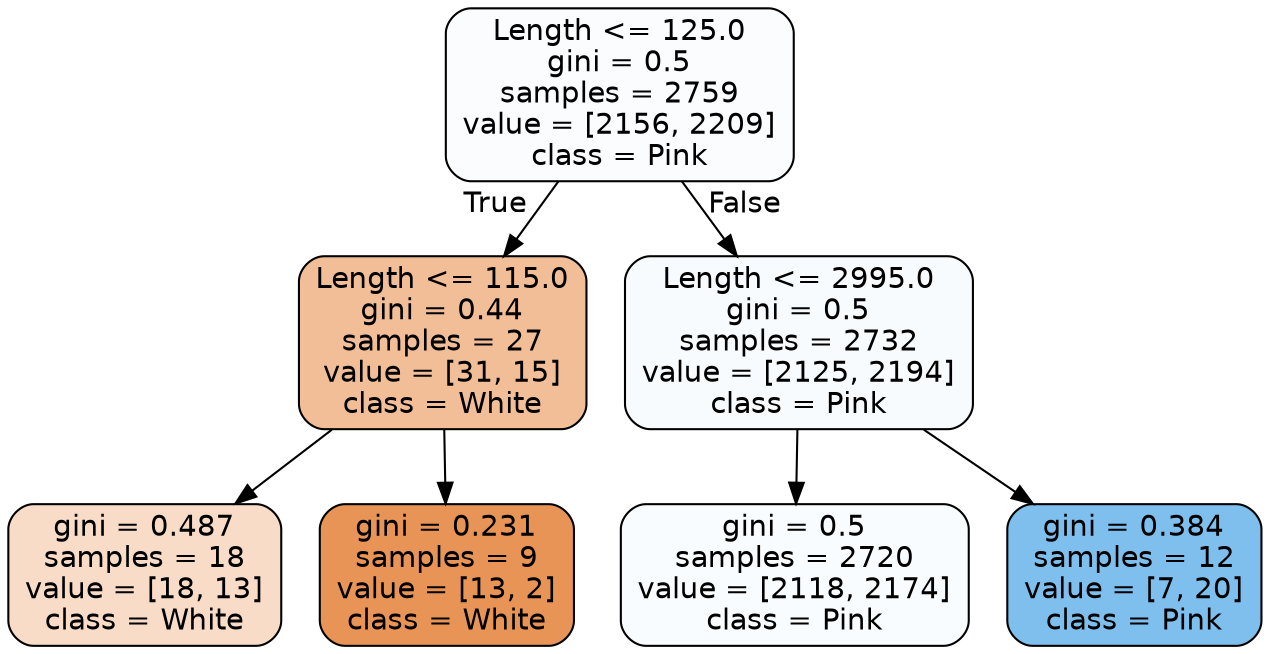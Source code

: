 digraph Tree {
node [shape=box, style="filled, rounded", color="black", fontname=helvetica] ;
edge [fontname=helvetica] ;
0 [label="Length <= 125.0\ngini = 0.5\nsamples = 2759\nvalue = [2156, 2209]\nclass = Pink", fillcolor="#399de506"] ;
1 [label="Length <= 115.0\ngini = 0.44\nsamples = 27\nvalue = [31, 15]\nclass = White", fillcolor="#e5813984"] ;
0 -> 1 [labeldistance=2.5, labelangle=45, headlabel="True"] ;
2 [label="gini = 0.487\nsamples = 18\nvalue = [18, 13]\nclass = White", fillcolor="#e5813947"] ;
1 -> 2 ;
3 [label="gini = 0.231\nsamples = 9\nvalue = [13, 2]\nclass = White", fillcolor="#e58139d8"] ;
1 -> 3 ;
4 [label="Length <= 2995.0\ngini = 0.5\nsamples = 2732\nvalue = [2125, 2194]\nclass = Pink", fillcolor="#399de508"] ;
0 -> 4 [labeldistance=2.5, labelangle=-45, headlabel="False"] ;
5 [label="gini = 0.5\nsamples = 2720\nvalue = [2118, 2174]\nclass = Pink", fillcolor="#399de507"] ;
4 -> 5 ;
6 [label="gini = 0.384\nsamples = 12\nvalue = [7, 20]\nclass = Pink", fillcolor="#399de5a6"] ;
4 -> 6 ;
}
